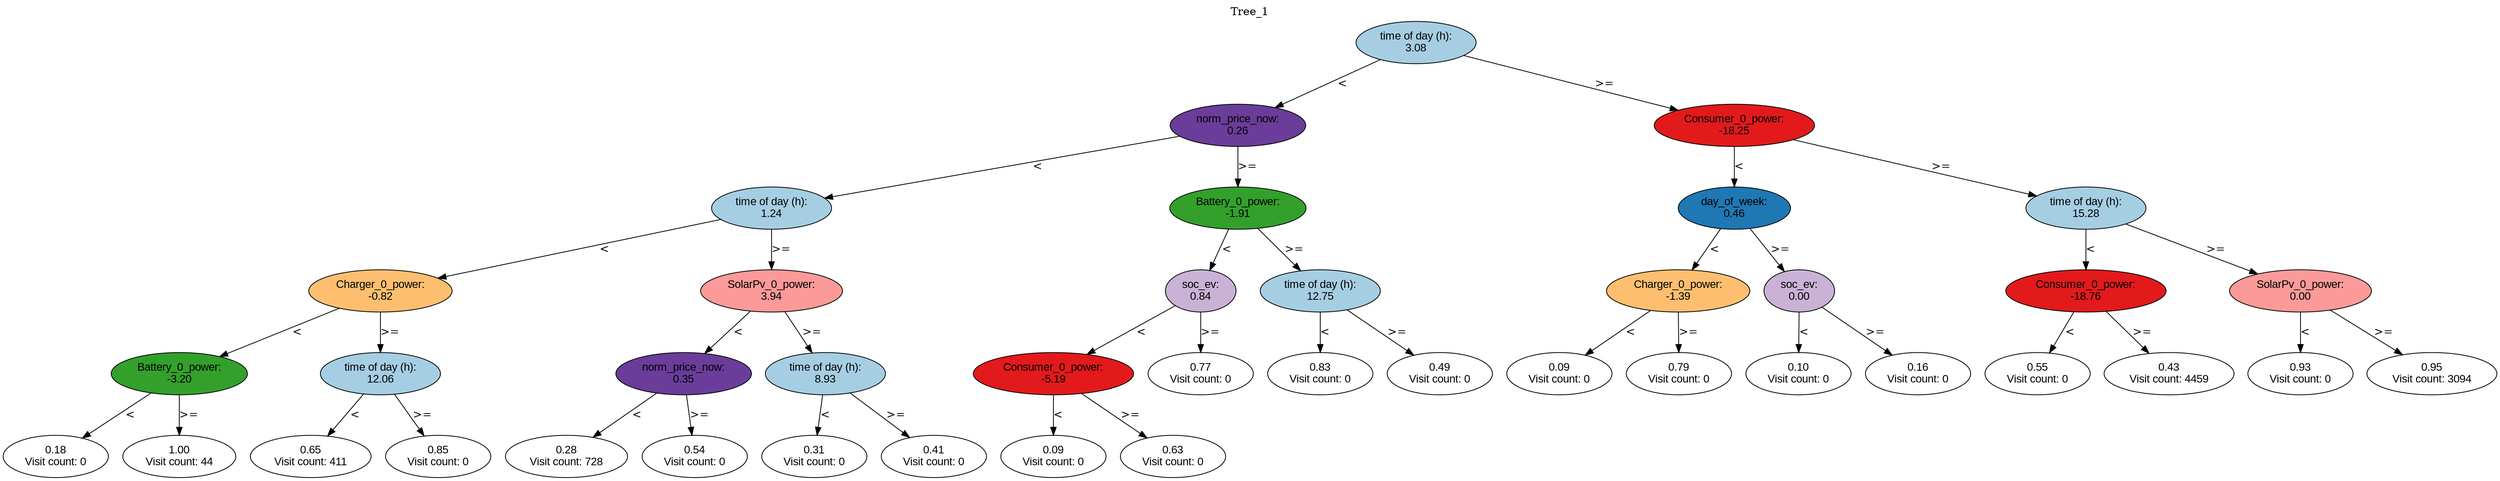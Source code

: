 digraph BST {
    node [fontname="Arial" style=filled colorscheme=paired12];
    0 [ label = "time of day (h):
3.08" fillcolor=1];
    1 [ label = "norm_price_now:
0.26" fillcolor=10];
    2 [ label = "time of day (h):
1.24" fillcolor=1];
    3 [ label = "Charger_0_power:
-0.82" fillcolor=7];
    4 [ label = "Battery_0_power:
-3.20" fillcolor=4];
    5 [ label = "0.18
Visit count: 0" fillcolor=white];
    6 [ label = "1.00
Visit count: 44" fillcolor=white];
    7 [ label = "time of day (h):
12.06" fillcolor=1];
    8 [ label = "0.65
Visit count: 411" fillcolor=white];
    9 [ label = "0.85
Visit count: 0" fillcolor=white];
    10 [ label = "SolarPv_0_power:
3.94" fillcolor=5];
    11 [ label = "norm_price_now:
0.35" fillcolor=10];
    12 [ label = "0.28
Visit count: 728" fillcolor=white];
    13 [ label = "0.54
Visit count: 0" fillcolor=white];
    14 [ label = "time of day (h):
8.93" fillcolor=1];
    15 [ label = "0.31
Visit count: 0" fillcolor=white];
    16 [ label = "0.41
Visit count: 0" fillcolor=white];
    17 [ label = "Battery_0_power:
-1.91" fillcolor=4];
    18 [ label = "soc_ev:
0.84" fillcolor=9];
    19 [ label = "Consumer_0_power:
-5.19" fillcolor=6];
    20 [ label = "0.09
Visit count: 0" fillcolor=white];
    21 [ label = "0.63
Visit count: 0" fillcolor=white];
    22 [ label = "0.77
Visit count: 0" fillcolor=white];
    23 [ label = "time of day (h):
12.75" fillcolor=1];
    24 [ label = "0.83
Visit count: 0" fillcolor=white];
    25 [ label = "0.49
Visit count: 0" fillcolor=white];
    26 [ label = "Consumer_0_power:
-18.25" fillcolor=6];
    27 [ label = "day_of_week:
0.46" fillcolor=2];
    28 [ label = "Charger_0_power:
-1.39" fillcolor=7];
    29 [ label = "0.09
Visit count: 0" fillcolor=white];
    30 [ label = "0.79
Visit count: 0" fillcolor=white];
    31 [ label = "soc_ev:
0.00" fillcolor=9];
    32 [ label = "0.10
Visit count: 0" fillcolor=white];
    33 [ label = "0.16
Visit count: 0" fillcolor=white];
    34 [ label = "time of day (h):
15.28" fillcolor=1];
    35 [ label = "Consumer_0_power:
-18.76" fillcolor=6];
    36 [ label = "0.55
Visit count: 0" fillcolor=white];
    37 [ label = "0.43
Visit count: 4459" fillcolor=white];
    38 [ label = "SolarPv_0_power:
0.00" fillcolor=5];
    39 [ label = "0.93
Visit count: 0" fillcolor=white];
    40 [ label = "0.95
Visit count: 3094" fillcolor=white];

    0  -> 1[ label = "<"];
    0  -> 26[ label = ">="];
    1  -> 2[ label = "<"];
    1  -> 17[ label = ">="];
    2  -> 3[ label = "<"];
    2  -> 10[ label = ">="];
    3  -> 4[ label = "<"];
    3  -> 7[ label = ">="];
    4  -> 5[ label = "<"];
    4  -> 6[ label = ">="];
    7  -> 8[ label = "<"];
    7  -> 9[ label = ">="];
    10  -> 11[ label = "<"];
    10  -> 14[ label = ">="];
    11  -> 12[ label = "<"];
    11  -> 13[ label = ">="];
    14  -> 15[ label = "<"];
    14  -> 16[ label = ">="];
    17  -> 18[ label = "<"];
    17  -> 23[ label = ">="];
    18  -> 19[ label = "<"];
    18  -> 22[ label = ">="];
    19  -> 20[ label = "<"];
    19  -> 21[ label = ">="];
    23  -> 24[ label = "<"];
    23  -> 25[ label = ">="];
    26  -> 27[ label = "<"];
    26  -> 34[ label = ">="];
    27  -> 28[ label = "<"];
    27  -> 31[ label = ">="];
    28  -> 29[ label = "<"];
    28  -> 30[ label = ">="];
    31  -> 32[ label = "<"];
    31  -> 33[ label = ">="];
    34  -> 35[ label = "<"];
    34  -> 38[ label = ">="];
    35  -> 36[ label = "<"];
    35  -> 37[ label = ">="];
    38  -> 39[ label = "<"];
    38  -> 40[ label = ">="];

    labelloc="t";
    label="Tree_1";
}